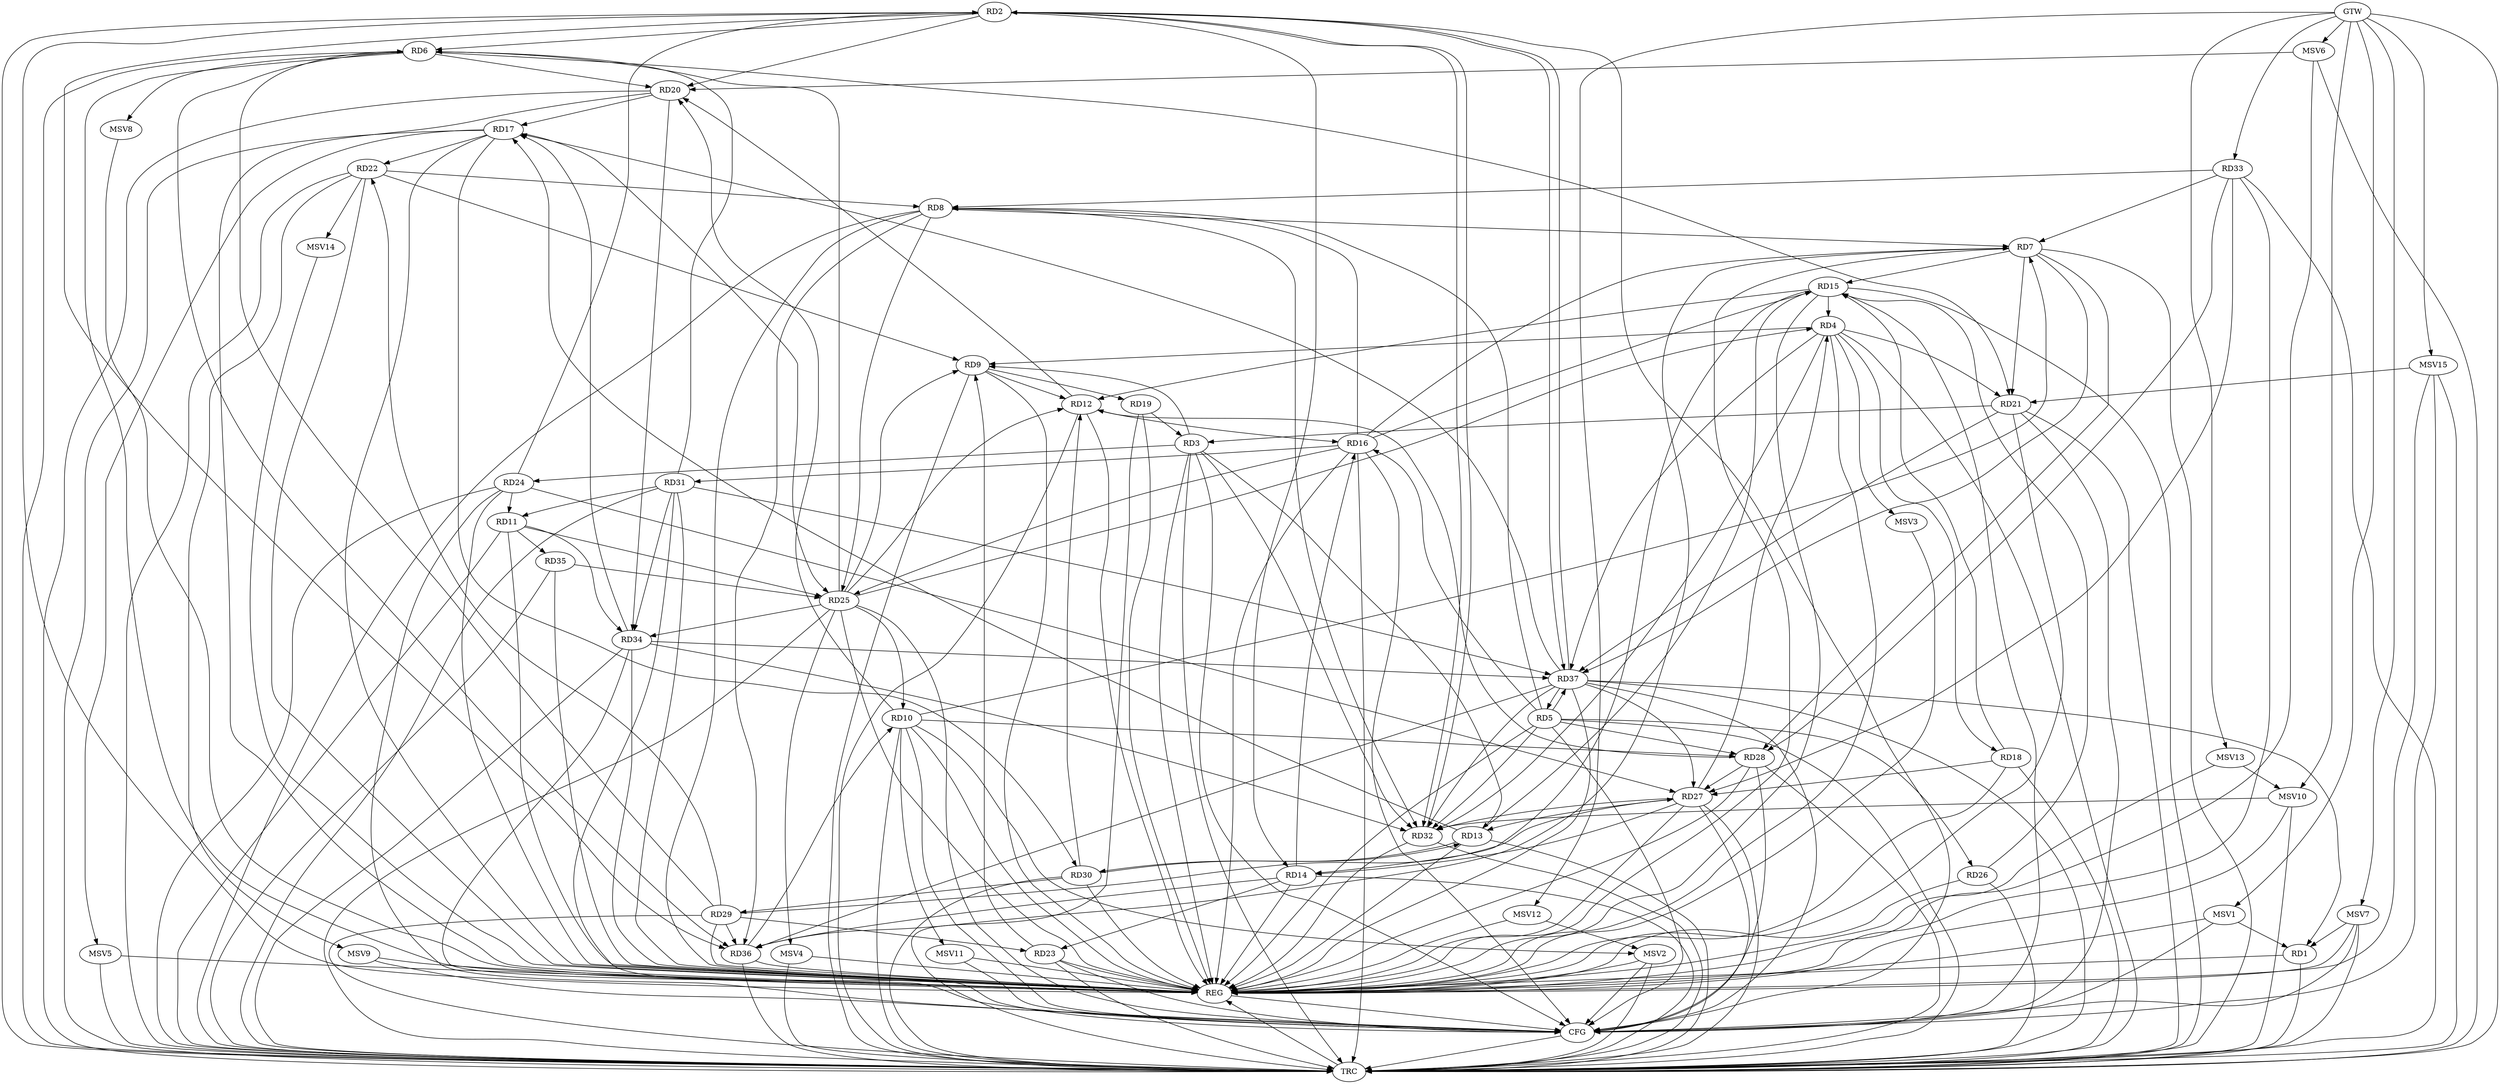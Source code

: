 strict digraph G {
  RD1 [ label="RD1" ];
  RD2 [ label="RD2" ];
  RD3 [ label="RD3" ];
  RD4 [ label="RD4" ];
  RD5 [ label="RD5" ];
  RD6 [ label="RD6" ];
  RD7 [ label="RD7" ];
  RD8 [ label="RD8" ];
  RD9 [ label="RD9" ];
  RD10 [ label="RD10" ];
  RD11 [ label="RD11" ];
  RD12 [ label="RD12" ];
  RD13 [ label="RD13" ];
  RD14 [ label="RD14" ];
  RD15 [ label="RD15" ];
  RD16 [ label="RD16" ];
  RD17 [ label="RD17" ];
  RD18 [ label="RD18" ];
  RD19 [ label="RD19" ];
  RD20 [ label="RD20" ];
  RD21 [ label="RD21" ];
  RD22 [ label="RD22" ];
  RD23 [ label="RD23" ];
  RD24 [ label="RD24" ];
  RD25 [ label="RD25" ];
  RD26 [ label="RD26" ];
  RD27 [ label="RD27" ];
  RD28 [ label="RD28" ];
  RD29 [ label="RD29" ];
  RD30 [ label="RD30" ];
  RD31 [ label="RD31" ];
  RD32 [ label="RD32" ];
  RD33 [ label="RD33" ];
  RD34 [ label="RD34" ];
  RD35 [ label="RD35" ];
  RD36 [ label="RD36" ];
  RD37 [ label="RD37" ];
  GTW [ label="GTW" ];
  REG [ label="REG" ];
  CFG [ label="CFG" ];
  TRC [ label="TRC" ];
  MSV1 [ label="MSV1" ];
  MSV2 [ label="MSV2" ];
  MSV3 [ label="MSV3" ];
  MSV4 [ label="MSV4" ];
  MSV5 [ label="MSV5" ];
  MSV6 [ label="MSV6" ];
  MSV7 [ label="MSV7" ];
  MSV8 [ label="MSV8" ];
  MSV9 [ label="MSV9" ];
  MSV10 [ label="MSV10" ];
  MSV11 [ label="MSV11" ];
  MSV12 [ label="MSV12" ];
  MSV13 [ label="MSV13" ];
  MSV14 [ label="MSV14" ];
  MSV15 [ label="MSV15" ];
  RD37 -> RD1;
  RD2 -> RD6;
  RD2 -> RD14;
  RD2 -> RD20;
  RD24 -> RD2;
  RD2 -> RD32;
  RD32 -> RD2;
  RD2 -> RD36;
  RD2 -> RD37;
  RD37 -> RD2;
  RD3 -> RD9;
  RD3 -> RD13;
  RD19 -> RD3;
  RD21 -> RD3;
  RD3 -> RD24;
  RD3 -> RD32;
  RD4 -> RD9;
  RD15 -> RD4;
  RD4 -> RD18;
  RD4 -> RD21;
  RD25 -> RD4;
  RD27 -> RD4;
  RD4 -> RD32;
  RD4 -> RD37;
  RD5 -> RD8;
  RD5 -> RD16;
  RD5 -> RD26;
  RD5 -> RD28;
  RD5 -> RD32;
  RD5 -> RD37;
  RD37 -> RD5;
  RD6 -> RD20;
  RD6 -> RD21;
  RD25 -> RD6;
  RD29 -> RD6;
  RD31 -> RD6;
  RD6 -> RD36;
  RD8 -> RD7;
  RD10 -> RD7;
  RD7 -> RD15;
  RD16 -> RD7;
  RD7 -> RD21;
  RD7 -> RD28;
  RD33 -> RD7;
  RD36 -> RD7;
  RD7 -> RD37;
  RD16 -> RD8;
  RD22 -> RD8;
  RD8 -> RD25;
  RD8 -> RD32;
  RD33 -> RD8;
  RD8 -> RD36;
  RD9 -> RD12;
  RD9 -> RD19;
  RD22 -> RD9;
  RD23 -> RD9;
  RD25 -> RD9;
  RD10 -> RD20;
  RD25 -> RD10;
  RD10 -> RD28;
  RD36 -> RD10;
  RD24 -> RD11;
  RD11 -> RD25;
  RD31 -> RD11;
  RD11 -> RD34;
  RD11 -> RD35;
  RD15 -> RD12;
  RD12 -> RD16;
  RD12 -> RD20;
  RD25 -> RD12;
  RD28 -> RD12;
  RD30 -> RD12;
  RD13 -> RD15;
  RD13 -> RD17;
  RD27 -> RD13;
  RD13 -> RD30;
  RD30 -> RD13;
  RD15 -> RD14;
  RD14 -> RD16;
  RD14 -> RD23;
  RD27 -> RD14;
  RD14 -> RD36;
  RD16 -> RD15;
  RD18 -> RD15;
  RD26 -> RD15;
  RD16 -> RD25;
  RD16 -> RD31;
  RD20 -> RD17;
  RD17 -> RD22;
  RD17 -> RD25;
  RD17 -> RD30;
  RD34 -> RD17;
  RD37 -> RD17;
  RD18 -> RD27;
  RD20 -> RD34;
  RD21 -> RD37;
  RD29 -> RD22;
  RD29 -> RD23;
  RD24 -> RD27;
  RD25 -> RD34;
  RD35 -> RD25;
  RD28 -> RD27;
  RD29 -> RD27;
  RD27 -> RD32;
  RD33 -> RD27;
  RD37 -> RD27;
  RD33 -> RD28;
  RD30 -> RD29;
  RD29 -> RD36;
  RD31 -> RD34;
  RD31 -> RD37;
  RD34 -> RD32;
  RD37 -> RD32;
  RD34 -> RD37;
  RD37 -> RD36;
  GTW -> RD33;
  RD1 -> REG;
  RD2 -> REG;
  RD3 -> REG;
  RD4 -> REG;
  RD5 -> REG;
  RD6 -> REG;
  RD7 -> REG;
  RD8 -> REG;
  RD9 -> REG;
  RD10 -> REG;
  RD11 -> REG;
  RD12 -> REG;
  RD13 -> REG;
  RD14 -> REG;
  RD15 -> REG;
  RD16 -> REG;
  RD17 -> REG;
  RD18 -> REG;
  RD19 -> REG;
  RD20 -> REG;
  RD21 -> REG;
  RD22 -> REG;
  RD23 -> REG;
  RD24 -> REG;
  RD25 -> REG;
  RD26 -> REG;
  RD27 -> REG;
  RD28 -> REG;
  RD29 -> REG;
  RD30 -> REG;
  RD31 -> REG;
  RD32 -> REG;
  RD33 -> REG;
  RD34 -> REG;
  RD35 -> REG;
  RD36 -> REG;
  RD37 -> REG;
  RD15 -> CFG;
  RD25 -> CFG;
  RD27 -> CFG;
  RD24 -> CFG;
  RD2 -> CFG;
  RD10 -> CFG;
  RD37 -> CFG;
  RD3 -> CFG;
  RD23 -> CFG;
  RD21 -> CFG;
  RD5 -> CFG;
  RD28 -> CFG;
  RD34 -> CFG;
  RD16 -> CFG;
  RD31 -> CFG;
  REG -> CFG;
  RD1 -> TRC;
  RD2 -> TRC;
  RD3 -> TRC;
  RD4 -> TRC;
  RD5 -> TRC;
  RD6 -> TRC;
  RD7 -> TRC;
  RD8 -> TRC;
  RD9 -> TRC;
  RD10 -> TRC;
  RD11 -> TRC;
  RD12 -> TRC;
  RD13 -> TRC;
  RD14 -> TRC;
  RD15 -> TRC;
  RD16 -> TRC;
  RD17 -> TRC;
  RD18 -> TRC;
  RD19 -> TRC;
  RD20 -> TRC;
  RD21 -> TRC;
  RD22 -> TRC;
  RD23 -> TRC;
  RD24 -> TRC;
  RD25 -> TRC;
  RD26 -> TRC;
  RD27 -> TRC;
  RD28 -> TRC;
  RD29 -> TRC;
  RD30 -> TRC;
  RD31 -> TRC;
  RD32 -> TRC;
  RD33 -> TRC;
  RD34 -> TRC;
  RD35 -> TRC;
  RD36 -> TRC;
  RD37 -> TRC;
  GTW -> TRC;
  CFG -> TRC;
  TRC -> REG;
  MSV1 -> RD1;
  GTW -> MSV1;
  MSV1 -> REG;
  MSV1 -> CFG;
  RD10 -> MSV2;
  MSV2 -> REG;
  MSV2 -> TRC;
  MSV2 -> CFG;
  RD4 -> MSV3;
  MSV3 -> REG;
  RD25 -> MSV4;
  MSV4 -> REG;
  MSV4 -> TRC;
  RD17 -> MSV5;
  MSV5 -> REG;
  MSV5 -> TRC;
  MSV6 -> RD20;
  GTW -> MSV6;
  MSV6 -> REG;
  MSV6 -> TRC;
  MSV7 -> RD1;
  GTW -> MSV7;
  MSV7 -> REG;
  MSV7 -> TRC;
  MSV7 -> CFG;
  RD6 -> MSV8;
  MSV8 -> REG;
  RD22 -> MSV9;
  MSV9 -> REG;
  MSV9 -> CFG;
  MSV10 -> RD32;
  GTW -> MSV10;
  MSV10 -> REG;
  MSV10 -> TRC;
  RD10 -> MSV11;
  MSV11 -> REG;
  MSV11 -> CFG;
  MSV12 -> MSV2;
  GTW -> MSV12;
  MSV12 -> REG;
  MSV13 -> MSV10;
  GTW -> MSV13;
  MSV13 -> REG;
  RD22 -> MSV14;
  MSV14 -> REG;
  MSV15 -> RD21;
  GTW -> MSV15;
  MSV15 -> REG;
  MSV15 -> TRC;
  MSV15 -> CFG;
}
